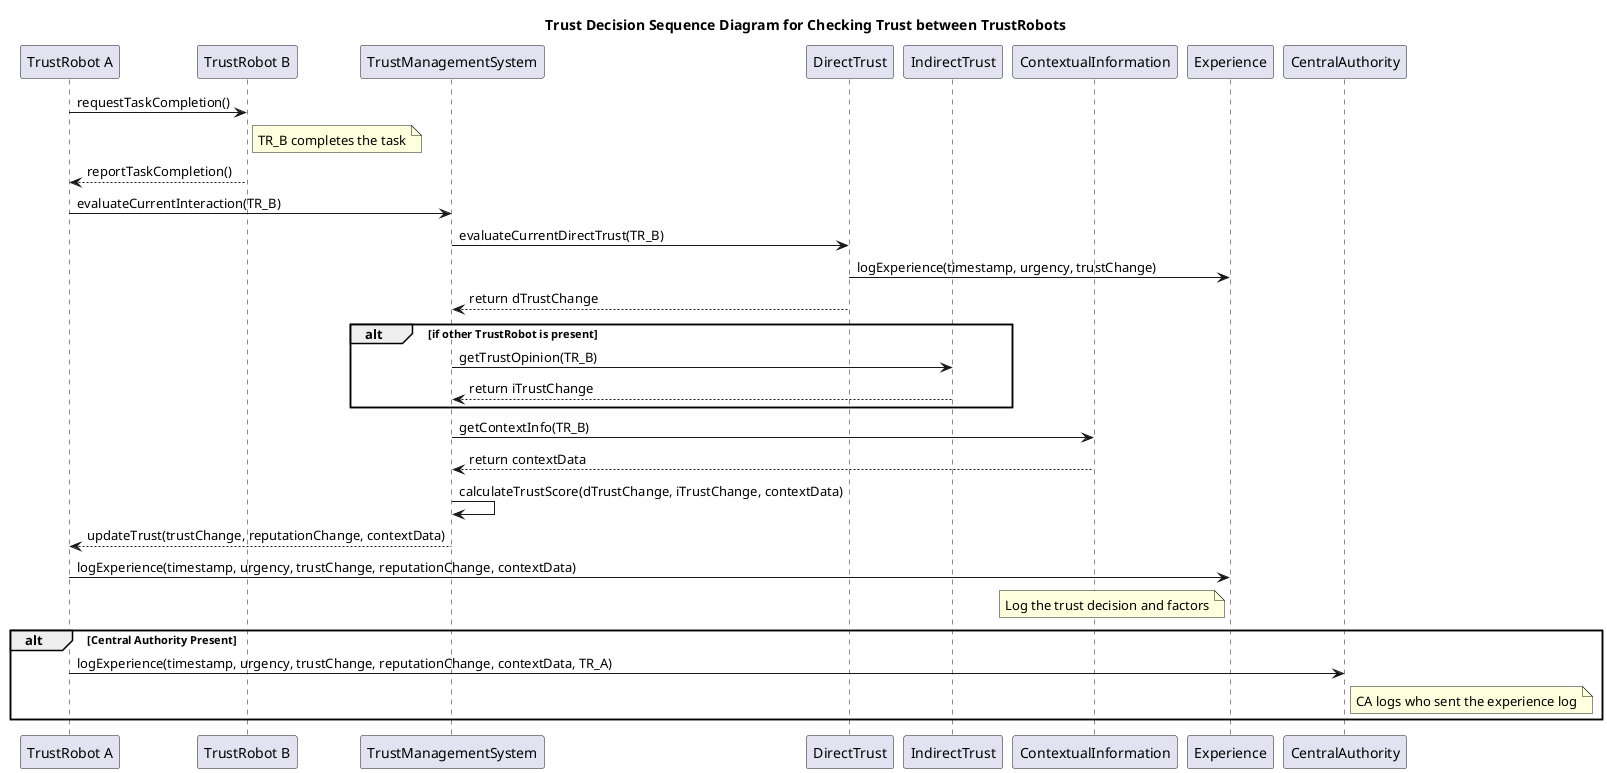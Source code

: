 @startuml
title Trust Decision Sequence Diagram for Checking Trust between TrustRobots

participant "TrustRobot A" as TR_A
participant "TrustRobot B" as TR_B
participant TrustManagementSystem as TMS
participant DirectTrust as DTrust
participant IndirectTrust as ITrust
participant ContextualInformation as CInfo
participant Experience
participant CentralAuthority as CA

TR_A -> TR_B: requestTaskCompletion()
note right of TR_B: TR_B completes the task

TR_B --> TR_A: reportTaskCompletion()

TR_A -> TMS: evaluateCurrentInteraction(TR_B)
TMS -> DTrust: evaluateCurrentDirectTrust(TR_B)
DTrust -> Experience: logExperience(timestamp, urgency, trustChange)
DTrust --> TMS: return dTrustChange



alt if other TrustRobot is present
    TMS -> ITrust: getTrustOpinion(TR_B)
    ITrust --> TMS: return iTrustChange
end

TMS -> CInfo: getContextInfo(TR_B)
CInfo --> TMS: return contextData

TMS -> TMS: calculateTrustScore(dTrustChange, iTrustChange, contextData)

TMS --> TR_A: updateTrust(trustChange, reputationChange, contextData)

TR_A -> Experience: logExperience(timestamp, urgency, trustChange, reputationChange, contextData)
note left of Experience: Log the trust decision and factors

alt Central Authority Present
    TR_A -> CA: logExperience(timestamp, urgency, trustChange, reputationChange, contextData, TR_A)
    note right of CA: CA logs who sent the experience log
end

@enduml

